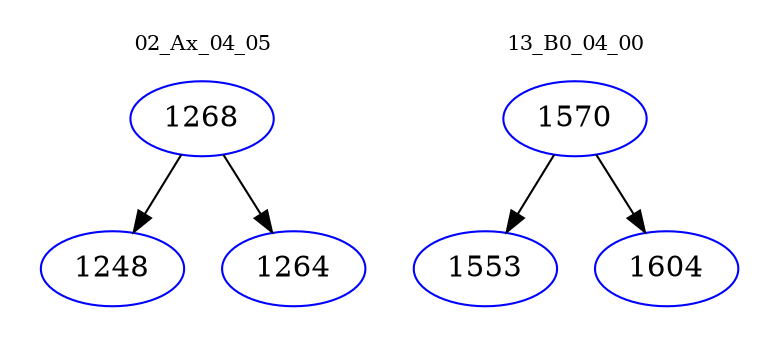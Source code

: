 digraph{
subgraph cluster_0 {
color = white
label = "02_Ax_04_05";
fontsize=10;
T0_1268 [label="1268", color="blue"]
T0_1268 -> T0_1248 [color="black"]
T0_1248 [label="1248", color="blue"]
T0_1268 -> T0_1264 [color="black"]
T0_1264 [label="1264", color="blue"]
}
subgraph cluster_1 {
color = white
label = "13_B0_04_00";
fontsize=10;
T1_1570 [label="1570", color="blue"]
T1_1570 -> T1_1553 [color="black"]
T1_1553 [label="1553", color="blue"]
T1_1570 -> T1_1604 [color="black"]
T1_1604 [label="1604", color="blue"]
}
}
